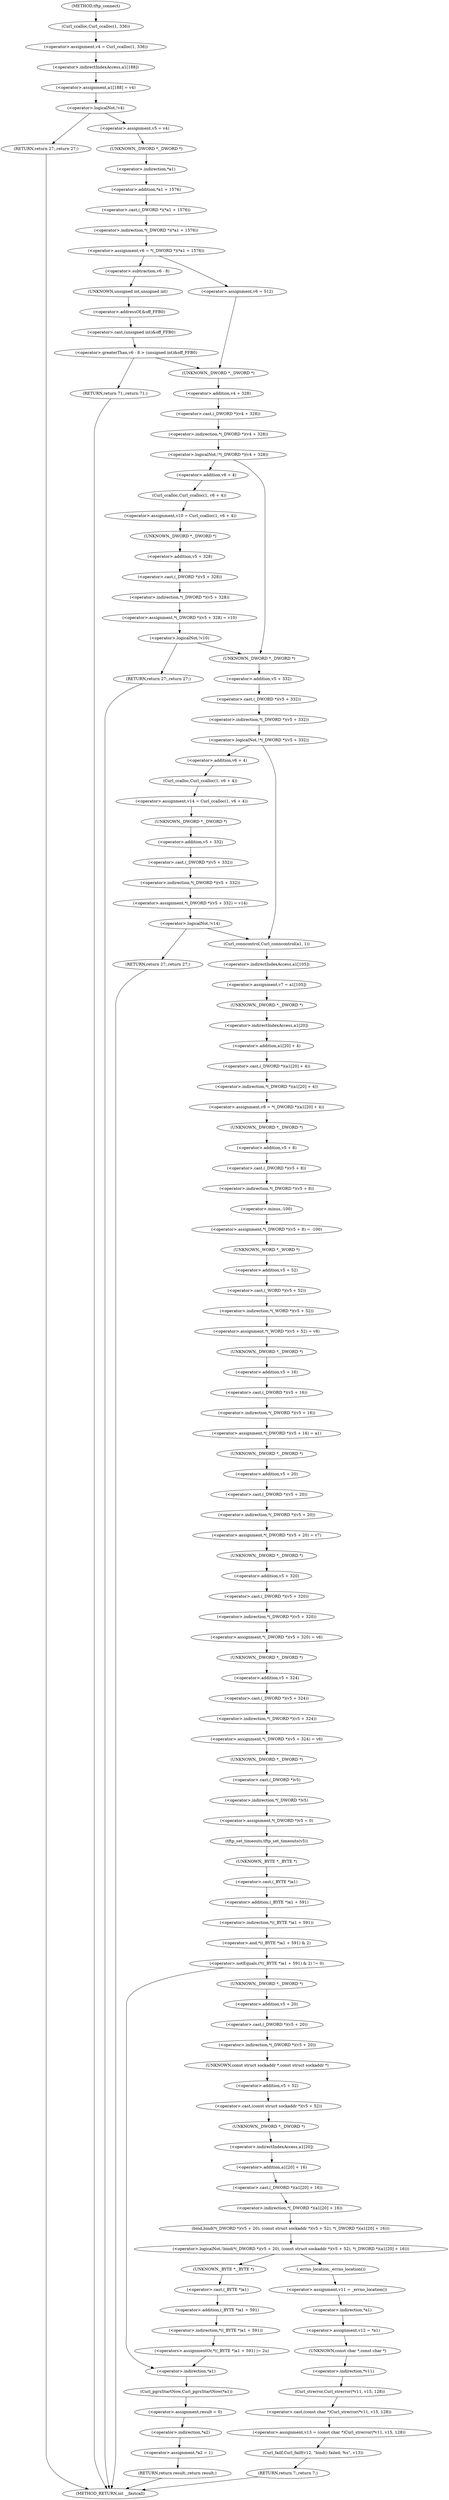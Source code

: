 digraph tftp_connect {  
"1000129" [label = "(<operator>.assignment,v4 = Curl_ccalloc(1, 336))" ]
"1000131" [label = "(Curl_ccalloc,Curl_ccalloc(1, 336))" ]
"1000134" [label = "(<operator>.assignment,a1[188] = v4)" ]
"1000135" [label = "(<operator>.indirectIndexAccess,a1[188])" ]
"1000140" [label = "(<operator>.logicalNot,!v4)" ]
"1000142" [label = "(RETURN,return 27;,return 27;)" ]
"1000144" [label = "(<operator>.assignment,v5 = v4)" ]
"1000147" [label = "(<operator>.assignment,v6 = *(_DWORD *)(*a1 + 1576))" ]
"1000149" [label = "(<operator>.indirection,*(_DWORD *)(*a1 + 1576))" ]
"1000150" [label = "(<operator>.cast,(_DWORD *)(*a1 + 1576))" ]
"1000151" [label = "(UNKNOWN,_DWORD *,_DWORD *)" ]
"1000152" [label = "(<operator>.addition,*a1 + 1576)" ]
"1000153" [label = "(<operator>.indirection,*a1)" ]
"1000160" [label = "(<operator>.greaterThan,v6 - 8 > (unsigned int)&off_FFB0)" ]
"1000161" [label = "(<operator>.subtraction,v6 - 8)" ]
"1000164" [label = "(<operator>.cast,(unsigned int)&off_FFB0)" ]
"1000165" [label = "(UNKNOWN,unsigned int,unsigned int)" ]
"1000166" [label = "(<operator>.addressOf,&off_FFB0)" ]
"1000168" [label = "(RETURN,return 71;,return 71;)" ]
"1000172" [label = "(<operator>.assignment,v6 = 512)" ]
"1000176" [label = "(<operator>.logicalNot,!*(_DWORD *)(v4 + 328))" ]
"1000177" [label = "(<operator>.indirection,*(_DWORD *)(v4 + 328))" ]
"1000178" [label = "(<operator>.cast,(_DWORD *)(v4 + 328))" ]
"1000179" [label = "(UNKNOWN,_DWORD *,_DWORD *)" ]
"1000180" [label = "(<operator>.addition,v4 + 328)" ]
"1000184" [label = "(<operator>.assignment,v10 = Curl_ccalloc(1, v6 + 4))" ]
"1000186" [label = "(Curl_ccalloc,Curl_ccalloc(1, v6 + 4))" ]
"1000188" [label = "(<operator>.addition,v6 + 4)" ]
"1000191" [label = "(<operator>.assignment,*(_DWORD *)(v5 + 328) = v10)" ]
"1000192" [label = "(<operator>.indirection,*(_DWORD *)(v5 + 328))" ]
"1000193" [label = "(<operator>.cast,(_DWORD *)(v5 + 328))" ]
"1000194" [label = "(UNKNOWN,_DWORD *,_DWORD *)" ]
"1000195" [label = "(<operator>.addition,v5 + 328)" ]
"1000200" [label = "(<operator>.logicalNot,!v10)" ]
"1000202" [label = "(RETURN,return 27;,return 27;)" ]
"1000205" [label = "(<operator>.logicalNot,!*(_DWORD *)(v5 + 332))" ]
"1000206" [label = "(<operator>.indirection,*(_DWORD *)(v5 + 332))" ]
"1000207" [label = "(<operator>.cast,(_DWORD *)(v5 + 332))" ]
"1000208" [label = "(UNKNOWN,_DWORD *,_DWORD *)" ]
"1000209" [label = "(<operator>.addition,v5 + 332)" ]
"1000213" [label = "(<operator>.assignment,v14 = Curl_ccalloc(1, v6 + 4))" ]
"1000215" [label = "(Curl_ccalloc,Curl_ccalloc(1, v6 + 4))" ]
"1000217" [label = "(<operator>.addition,v6 + 4)" ]
"1000220" [label = "(<operator>.assignment,*(_DWORD *)(v5 + 332) = v14)" ]
"1000221" [label = "(<operator>.indirection,*(_DWORD *)(v5 + 332))" ]
"1000222" [label = "(<operator>.cast,(_DWORD *)(v5 + 332))" ]
"1000223" [label = "(UNKNOWN,_DWORD *,_DWORD *)" ]
"1000224" [label = "(<operator>.addition,v5 + 332)" ]
"1000229" [label = "(<operator>.logicalNot,!v14)" ]
"1000231" [label = "(RETURN,return 27;,return 27;)" ]
"1000233" [label = "(Curl_conncontrol,Curl_conncontrol(a1, 1))" ]
"1000236" [label = "(<operator>.assignment,v7 = a1[105])" ]
"1000238" [label = "(<operator>.indirectIndexAccess,a1[105])" ]
"1000241" [label = "(<operator>.assignment,v8 = *(_DWORD *)(a1[20] + 4))" ]
"1000243" [label = "(<operator>.indirection,*(_DWORD *)(a1[20] + 4))" ]
"1000244" [label = "(<operator>.cast,(_DWORD *)(a1[20] + 4))" ]
"1000245" [label = "(UNKNOWN,_DWORD *,_DWORD *)" ]
"1000246" [label = "(<operator>.addition,a1[20] + 4)" ]
"1000247" [label = "(<operator>.indirectIndexAccess,a1[20])" ]
"1000251" [label = "(<operator>.assignment,*(_DWORD *)(v5 + 8) = -100)" ]
"1000252" [label = "(<operator>.indirection,*(_DWORD *)(v5 + 8))" ]
"1000253" [label = "(<operator>.cast,(_DWORD *)(v5 + 8))" ]
"1000254" [label = "(UNKNOWN,_DWORD *,_DWORD *)" ]
"1000255" [label = "(<operator>.addition,v5 + 8)" ]
"1000258" [label = "(<operator>.minus,-100)" ]
"1000260" [label = "(<operator>.assignment,*(_WORD *)(v5 + 52) = v8)" ]
"1000261" [label = "(<operator>.indirection,*(_WORD *)(v5 + 52))" ]
"1000262" [label = "(<operator>.cast,(_WORD *)(v5 + 52))" ]
"1000263" [label = "(UNKNOWN,_WORD *,_WORD *)" ]
"1000264" [label = "(<operator>.addition,v5 + 52)" ]
"1000268" [label = "(<operator>.assignment,*(_DWORD *)(v5 + 16) = a1)" ]
"1000269" [label = "(<operator>.indirection,*(_DWORD *)(v5 + 16))" ]
"1000270" [label = "(<operator>.cast,(_DWORD *)(v5 + 16))" ]
"1000271" [label = "(UNKNOWN,_DWORD *,_DWORD *)" ]
"1000272" [label = "(<operator>.addition,v5 + 16)" ]
"1000276" [label = "(<operator>.assignment,*(_DWORD *)(v5 + 20) = v7)" ]
"1000277" [label = "(<operator>.indirection,*(_DWORD *)(v5 + 20))" ]
"1000278" [label = "(<operator>.cast,(_DWORD *)(v5 + 20))" ]
"1000279" [label = "(UNKNOWN,_DWORD *,_DWORD *)" ]
"1000280" [label = "(<operator>.addition,v5 + 20)" ]
"1000284" [label = "(<operator>.assignment,*(_DWORD *)(v5 + 320) = v6)" ]
"1000285" [label = "(<operator>.indirection,*(_DWORD *)(v5 + 320))" ]
"1000286" [label = "(<operator>.cast,(_DWORD *)(v5 + 320))" ]
"1000287" [label = "(UNKNOWN,_DWORD *,_DWORD *)" ]
"1000288" [label = "(<operator>.addition,v5 + 320)" ]
"1000292" [label = "(<operator>.assignment,*(_DWORD *)(v5 + 324) = v6)" ]
"1000293" [label = "(<operator>.indirection,*(_DWORD *)(v5 + 324))" ]
"1000294" [label = "(<operator>.cast,(_DWORD *)(v5 + 324))" ]
"1000295" [label = "(UNKNOWN,_DWORD *,_DWORD *)" ]
"1000296" [label = "(<operator>.addition,v5 + 324)" ]
"1000300" [label = "(<operator>.assignment,*(_DWORD *)v5 = 0)" ]
"1000301" [label = "(<operator>.indirection,*(_DWORD *)v5)" ]
"1000302" [label = "(<operator>.cast,(_DWORD *)v5)" ]
"1000303" [label = "(UNKNOWN,_DWORD *,_DWORD *)" ]
"1000306" [label = "(tftp_set_timeouts,tftp_set_timeouts(v5))" ]
"1000309" [label = "(<operator>.notEquals,(*((_BYTE *)a1 + 591) & 2) != 0)" ]
"1000310" [label = "(<operator>.and,*((_BYTE *)a1 + 591) & 2)" ]
"1000311" [label = "(<operator>.indirection,*((_BYTE *)a1 + 591))" ]
"1000312" [label = "(<operator>.addition,(_BYTE *)a1 + 591)" ]
"1000313" [label = "(<operator>.cast,(_BYTE *)a1)" ]
"1000314" [label = "(UNKNOWN,_BYTE *,_BYTE *)" ]
"1000321" [label = "(Curl_pgrsStartNow,Curl_pgrsStartNow(*a1))" ]
"1000322" [label = "(<operator>.indirection,*a1)" ]
"1000324" [label = "(<operator>.assignment,result = 0)" ]
"1000327" [label = "(<operator>.assignment,*a2 = 1)" ]
"1000328" [label = "(<operator>.indirection,*a2)" ]
"1000331" [label = "(RETURN,return result;,return result;)" ]
"1000334" [label = "(<operator>.logicalNot,!bind(*(_DWORD *)(v5 + 20), (const struct sockaddr *)(v5 + 52), *(_DWORD *)(a1[20] + 16)))" ]
"1000335" [label = "(bind,bind(*(_DWORD *)(v5 + 20), (const struct sockaddr *)(v5 + 52), *(_DWORD *)(a1[20] + 16)))" ]
"1000336" [label = "(<operator>.indirection,*(_DWORD *)(v5 + 20))" ]
"1000337" [label = "(<operator>.cast,(_DWORD *)(v5 + 20))" ]
"1000338" [label = "(UNKNOWN,_DWORD *,_DWORD *)" ]
"1000339" [label = "(<operator>.addition,v5 + 20)" ]
"1000342" [label = "(<operator>.cast,(const struct sockaddr *)(v5 + 52))" ]
"1000343" [label = "(UNKNOWN,const struct sockaddr *,const struct sockaddr *)" ]
"1000344" [label = "(<operator>.addition,v5 + 52)" ]
"1000347" [label = "(<operator>.indirection,*(_DWORD *)(a1[20] + 16))" ]
"1000348" [label = "(<operator>.cast,(_DWORD *)(a1[20] + 16))" ]
"1000349" [label = "(UNKNOWN,_DWORD *,_DWORD *)" ]
"1000350" [label = "(<operator>.addition,a1[20] + 16)" ]
"1000351" [label = "(<operator>.indirectIndexAccess,a1[20])" ]
"1000356" [label = "(<operators>.assignmentOr,*((_BYTE *)a1 + 591) |= 2u)" ]
"1000357" [label = "(<operator>.indirection,*((_BYTE *)a1 + 591))" ]
"1000358" [label = "(<operator>.addition,(_BYTE *)a1 + 591)" ]
"1000359" [label = "(<operator>.cast,(_BYTE *)a1)" ]
"1000360" [label = "(UNKNOWN,_BYTE *,_BYTE *)" ]
"1000365" [label = "(<operator>.assignment,v11 = _errno_location())" ]
"1000367" [label = "(_errno_location,_errno_location())" ]
"1000368" [label = "(<operator>.assignment,v12 = *a1)" ]
"1000370" [label = "(<operator>.indirection,*a1)" ]
"1000372" [label = "(<operator>.assignment,v13 = (const char *)Curl_strerror(*v11, v15, 128))" ]
"1000374" [label = "(<operator>.cast,(const char *)Curl_strerror(*v11, v15, 128))" ]
"1000375" [label = "(UNKNOWN,const char *,const char *)" ]
"1000376" [label = "(Curl_strerror,Curl_strerror(*v11, v15, 128))" ]
"1000377" [label = "(<operator>.indirection,*v11)" ]
"1000381" [label = "(Curl_failf,Curl_failf(v12, \"bind() failed; %s\", v13))" ]
"1000385" [label = "(RETURN,return 7;,return 7;)" ]
"1000113" [label = "(METHOD,tftp_connect)" ]
"1000387" [label = "(METHOD_RETURN,int __fastcall)" ]
  "1000129" -> "1000135" 
  "1000131" -> "1000129" 
  "1000134" -> "1000140" 
  "1000135" -> "1000134" 
  "1000140" -> "1000142" 
  "1000140" -> "1000144" 
  "1000142" -> "1000387" 
  "1000144" -> "1000151" 
  "1000147" -> "1000161" 
  "1000147" -> "1000172" 
  "1000149" -> "1000147" 
  "1000150" -> "1000149" 
  "1000151" -> "1000153" 
  "1000152" -> "1000150" 
  "1000153" -> "1000152" 
  "1000160" -> "1000179" 
  "1000160" -> "1000168" 
  "1000161" -> "1000165" 
  "1000164" -> "1000160" 
  "1000165" -> "1000166" 
  "1000166" -> "1000164" 
  "1000168" -> "1000387" 
  "1000172" -> "1000179" 
  "1000176" -> "1000208" 
  "1000176" -> "1000188" 
  "1000177" -> "1000176" 
  "1000178" -> "1000177" 
  "1000179" -> "1000180" 
  "1000180" -> "1000178" 
  "1000184" -> "1000194" 
  "1000186" -> "1000184" 
  "1000188" -> "1000186" 
  "1000191" -> "1000200" 
  "1000192" -> "1000191" 
  "1000193" -> "1000192" 
  "1000194" -> "1000195" 
  "1000195" -> "1000193" 
  "1000200" -> "1000208" 
  "1000200" -> "1000202" 
  "1000202" -> "1000387" 
  "1000205" -> "1000217" 
  "1000205" -> "1000233" 
  "1000206" -> "1000205" 
  "1000207" -> "1000206" 
  "1000208" -> "1000209" 
  "1000209" -> "1000207" 
  "1000213" -> "1000223" 
  "1000215" -> "1000213" 
  "1000217" -> "1000215" 
  "1000220" -> "1000229" 
  "1000221" -> "1000220" 
  "1000222" -> "1000221" 
  "1000223" -> "1000224" 
  "1000224" -> "1000222" 
  "1000229" -> "1000231" 
  "1000229" -> "1000233" 
  "1000231" -> "1000387" 
  "1000233" -> "1000238" 
  "1000236" -> "1000245" 
  "1000238" -> "1000236" 
  "1000241" -> "1000254" 
  "1000243" -> "1000241" 
  "1000244" -> "1000243" 
  "1000245" -> "1000247" 
  "1000246" -> "1000244" 
  "1000247" -> "1000246" 
  "1000251" -> "1000263" 
  "1000252" -> "1000258" 
  "1000253" -> "1000252" 
  "1000254" -> "1000255" 
  "1000255" -> "1000253" 
  "1000258" -> "1000251" 
  "1000260" -> "1000271" 
  "1000261" -> "1000260" 
  "1000262" -> "1000261" 
  "1000263" -> "1000264" 
  "1000264" -> "1000262" 
  "1000268" -> "1000279" 
  "1000269" -> "1000268" 
  "1000270" -> "1000269" 
  "1000271" -> "1000272" 
  "1000272" -> "1000270" 
  "1000276" -> "1000287" 
  "1000277" -> "1000276" 
  "1000278" -> "1000277" 
  "1000279" -> "1000280" 
  "1000280" -> "1000278" 
  "1000284" -> "1000295" 
  "1000285" -> "1000284" 
  "1000286" -> "1000285" 
  "1000287" -> "1000288" 
  "1000288" -> "1000286" 
  "1000292" -> "1000303" 
  "1000293" -> "1000292" 
  "1000294" -> "1000293" 
  "1000295" -> "1000296" 
  "1000296" -> "1000294" 
  "1000300" -> "1000306" 
  "1000301" -> "1000300" 
  "1000302" -> "1000301" 
  "1000303" -> "1000302" 
  "1000306" -> "1000314" 
  "1000309" -> "1000338" 
  "1000309" -> "1000322" 
  "1000310" -> "1000309" 
  "1000311" -> "1000310" 
  "1000312" -> "1000311" 
  "1000313" -> "1000312" 
  "1000314" -> "1000313" 
  "1000321" -> "1000324" 
  "1000322" -> "1000321" 
  "1000324" -> "1000328" 
  "1000327" -> "1000331" 
  "1000328" -> "1000327" 
  "1000331" -> "1000387" 
  "1000334" -> "1000360" 
  "1000334" -> "1000367" 
  "1000335" -> "1000334" 
  "1000336" -> "1000343" 
  "1000337" -> "1000336" 
  "1000338" -> "1000339" 
  "1000339" -> "1000337" 
  "1000342" -> "1000349" 
  "1000343" -> "1000344" 
  "1000344" -> "1000342" 
  "1000347" -> "1000335" 
  "1000348" -> "1000347" 
  "1000349" -> "1000351" 
  "1000350" -> "1000348" 
  "1000351" -> "1000350" 
  "1000356" -> "1000322" 
  "1000357" -> "1000356" 
  "1000358" -> "1000357" 
  "1000359" -> "1000358" 
  "1000360" -> "1000359" 
  "1000365" -> "1000370" 
  "1000367" -> "1000365" 
  "1000368" -> "1000375" 
  "1000370" -> "1000368" 
  "1000372" -> "1000381" 
  "1000374" -> "1000372" 
  "1000375" -> "1000377" 
  "1000376" -> "1000374" 
  "1000377" -> "1000376" 
  "1000381" -> "1000385" 
  "1000385" -> "1000387" 
  "1000113" -> "1000131" 
}
